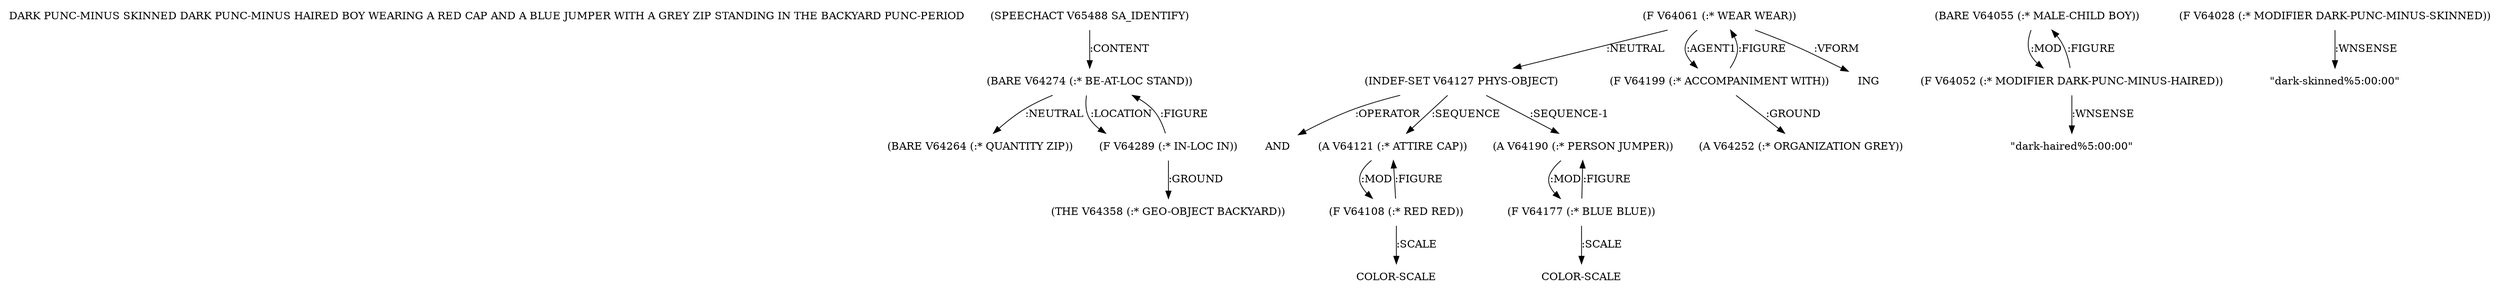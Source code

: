 digraph Terms {
  node [shape=none]
  "DARK PUNC-MINUS SKINNED DARK PUNC-MINUS HAIRED BOY WEARING A RED CAP AND A BLUE JUMPER WITH A GREY ZIP STANDING IN THE BACKYARD PUNC-PERIOD"
  "V65488" [label="(SPEECHACT V65488 SA_IDENTIFY)"]
  "V65488" -> "V64274" [label=":CONTENT"]
  "V64274" [label="(BARE V64274 (:* BE-AT-LOC STAND))"]
  "V64274" -> "V64264" [label=":NEUTRAL"]
  "V64274" -> "V64289" [label=":LOCATION"]
  "V64264" [label="(BARE V64264 (:* QUANTITY ZIP))"]
  "V64289" [label="(F V64289 (:* IN-LOC IN))"]
  "V64289" -> "V64358" [label=":GROUND"]
  "V64289" -> "V64274" [label=":FIGURE"]
  "V64358" [label="(THE V64358 (:* GEO-OBJECT BACKYARD))"]
  "V64061" [label="(F V64061 (:* WEAR WEAR))"]
  "V64061" -> "V64127" [label=":NEUTRAL"]
  "V64061" -> "V64199" [label=":AGENT1"]
  "V64061" -> "NT71454" [label=":VFORM"]
  "NT71454" [label="ING"]
  "V64127" [label="(INDEF-SET V64127 PHYS-OBJECT)"]
  "V64127" -> "NT71455" [label=":OPERATOR"]
  "NT71455" [label="AND"]
  "V64127" -> "V64121" [label=":SEQUENCE"]
  "V64127" -> "V64190" [label=":SEQUENCE-1"]
  "V64121" [label="(A V64121 (:* ATTIRE CAP))"]
  "V64121" -> "V64108" [label=":MOD"]
  "V64108" [label="(F V64108 (:* RED RED))"]
  "V64108" -> "V64121" [label=":FIGURE"]
  "V64108" -> "NT71456" [label=":SCALE"]
  "NT71456" [label="COLOR-SCALE"]
  "V64190" [label="(A V64190 (:* PERSON JUMPER))"]
  "V64190" -> "V64177" [label=":MOD"]
  "V64177" [label="(F V64177 (:* BLUE BLUE))"]
  "V64177" -> "V64190" [label=":FIGURE"]
  "V64177" -> "NT71457" [label=":SCALE"]
  "NT71457" [label="COLOR-SCALE"]
  "V64199" [label="(F V64199 (:* ACCOMPANIMENT WITH))"]
  "V64199" -> "V64252" [label=":GROUND"]
  "V64199" -> "V64061" [label=":FIGURE"]
  "V64252" [label="(A V64252 (:* ORGANIZATION GREY))"]
  "V64055" [label="(BARE V64055 (:* MALE-CHILD BOY))"]
  "V64055" -> "V64052" [label=":MOD"]
  "V64052" [label="(F V64052 (:* MODIFIER DARK-PUNC-MINUS-HAIRED))"]
  "V64052" -> "V64055" [label=":FIGURE"]
  "V64052" -> "NT71458" [label=":WNSENSE"]
  "NT71458" [label="\"dark-haired%5:00:00\""]
  "V64028" [label="(F V64028 (:* MODIFIER DARK-PUNC-MINUS-SKINNED))"]
  "V64028" -> "NT71459" [label=":WNSENSE"]
  "NT71459" [label="\"dark-skinned%5:00:00\""]
}
